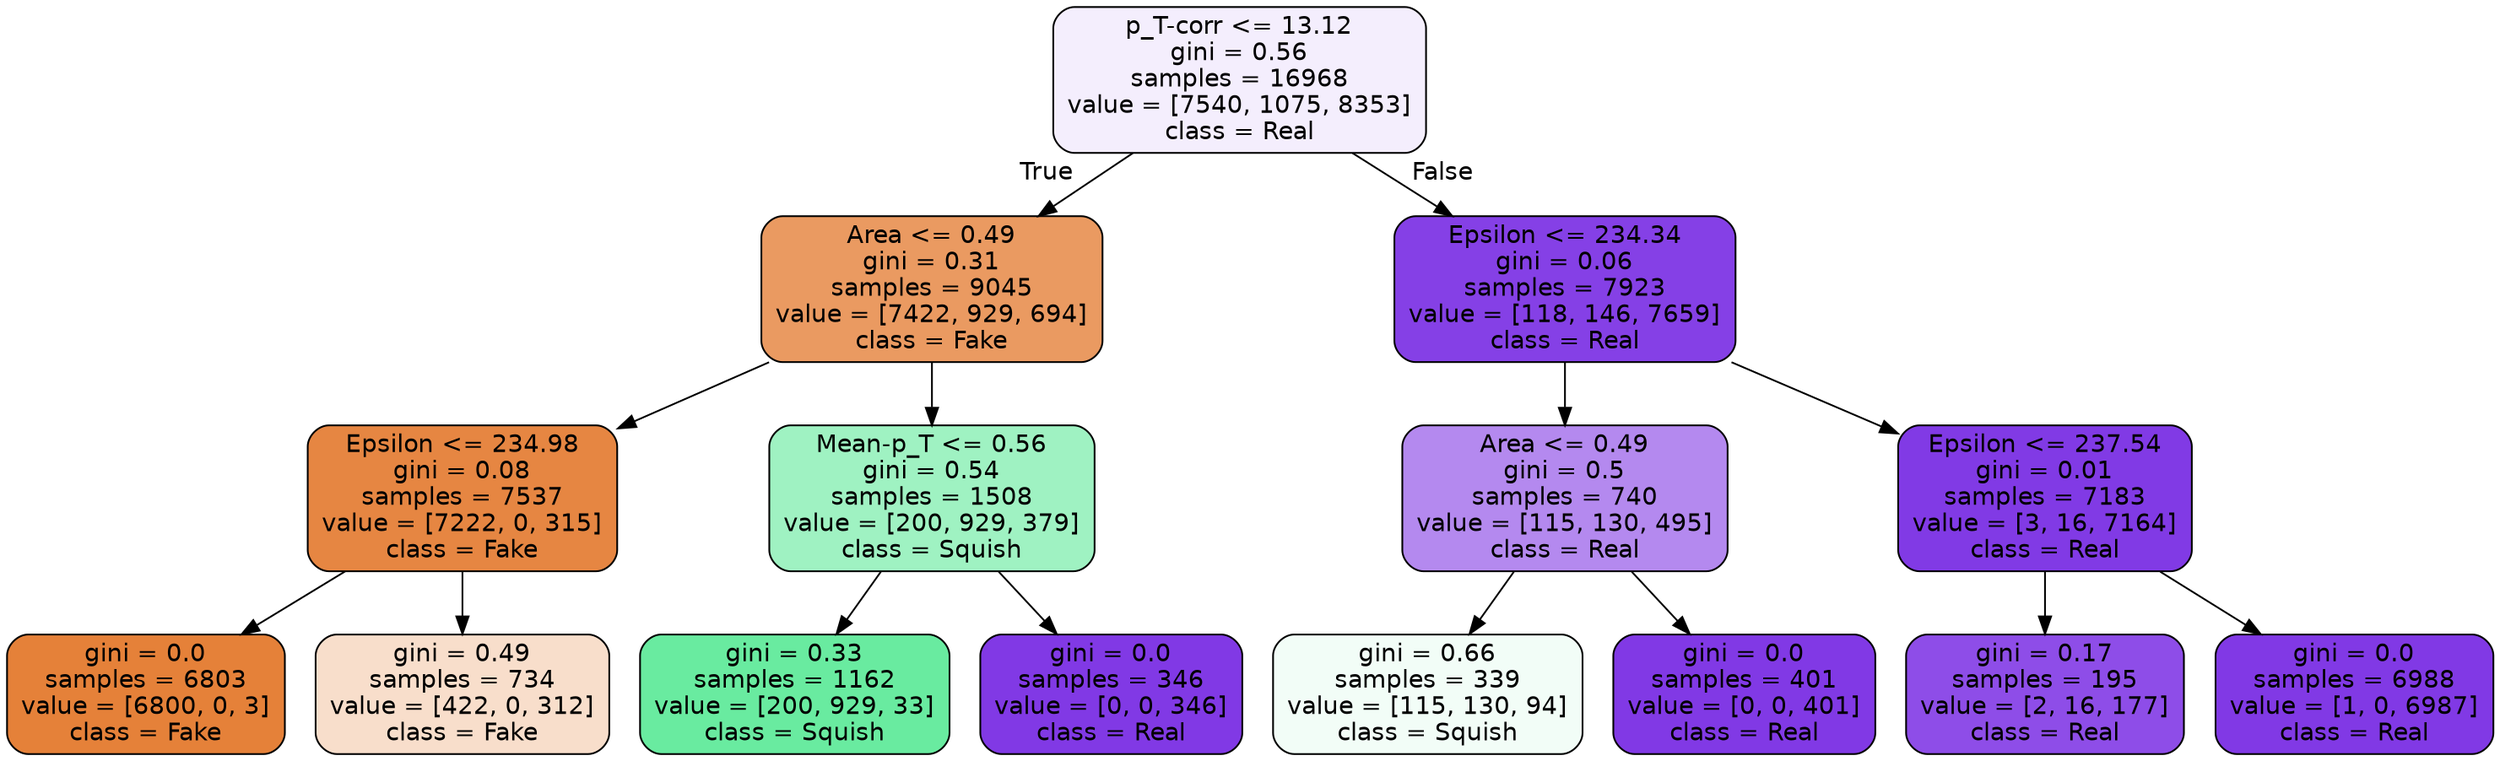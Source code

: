 digraph Tree {
node [shape=box, style="filled, rounded", color="black", fontname=helvetica] ;
edge [fontname=helvetica] ;
0 [label="p_T-corr <= 13.12\ngini = 0.56\nsamples = 16968\nvalue = [7540, 1075, 8353]\nclass = Real", fillcolor="#f4eefd"] ;
1 [label="Area <= 0.49\ngini = 0.31\nsamples = 9045\nvalue = [7422, 929, 694]\nclass = Fake", fillcolor="#ea9a61"] ;
0 -> 1 [labeldistance=2.5, labelangle=45, headlabel="True"] ;
2 [label="Epsilon <= 234.98\ngini = 0.08\nsamples = 7537\nvalue = [7222, 0, 315]\nclass = Fake", fillcolor="#e68642"] ;
1 -> 2 ;
3 [label="gini = 0.0\nsamples = 6803\nvalue = [6800, 0, 3]\nclass = Fake", fillcolor="#e58139"] ;
2 -> 3 ;
4 [label="gini = 0.49\nsamples = 734\nvalue = [422, 0, 312]\nclass = Fake", fillcolor="#f8decb"] ;
2 -> 4 ;
5 [label="Mean-p_T <= 0.56\ngini = 0.54\nsamples = 1508\nvalue = [200, 929, 379]\nclass = Squish", fillcolor="#9ff2c2"] ;
1 -> 5 ;
6 [label="gini = 0.33\nsamples = 1162\nvalue = [200, 929, 33]\nclass = Squish", fillcolor="#69eba0"] ;
5 -> 6 ;
7 [label="gini = 0.0\nsamples = 346\nvalue = [0, 0, 346]\nclass = Real", fillcolor="#8139e5"] ;
5 -> 7 ;
8 [label="Epsilon <= 234.34\ngini = 0.06\nsamples = 7923\nvalue = [118, 146, 7659]\nclass = Real", fillcolor="#8540e6"] ;
0 -> 8 [labeldistance=2.5, labelangle=-45, headlabel="False"] ;
9 [label="Area <= 0.49\ngini = 0.5\nsamples = 740\nvalue = [115, 130, 495]\nclass = Real", fillcolor="#b489ef"] ;
8 -> 9 ;
10 [label="gini = 0.66\nsamples = 339\nvalue = [115, 130, 94]\nclass = Squish", fillcolor="#f2fdf7"] ;
9 -> 10 ;
11 [label="gini = 0.0\nsamples = 401\nvalue = [0, 0, 401]\nclass = Real", fillcolor="#8139e5"] ;
9 -> 11 ;
12 [label="Epsilon <= 237.54\ngini = 0.01\nsamples = 7183\nvalue = [3, 16, 7164]\nclass = Real", fillcolor="#813ae5"] ;
8 -> 12 ;
13 [label="gini = 0.17\nsamples = 195\nvalue = [2, 16, 177]\nclass = Real", fillcolor="#8e4de8"] ;
12 -> 13 ;
14 [label="gini = 0.0\nsamples = 6988\nvalue = [1, 0, 6987]\nclass = Real", fillcolor="#8139e5"] ;
12 -> 14 ;
}